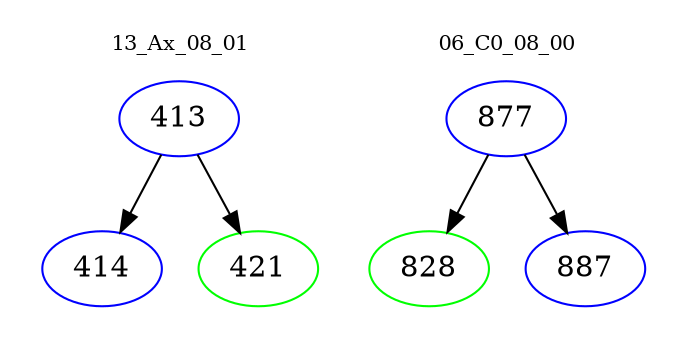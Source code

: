 digraph{
subgraph cluster_0 {
color = white
label = "13_Ax_08_01";
fontsize=10;
T0_413 [label="413", color="blue"]
T0_413 -> T0_414 [color="black"]
T0_414 [label="414", color="blue"]
T0_413 -> T0_421 [color="black"]
T0_421 [label="421", color="green"]
}
subgraph cluster_1 {
color = white
label = "06_C0_08_00";
fontsize=10;
T1_877 [label="877", color="blue"]
T1_877 -> T1_828 [color="black"]
T1_828 [label="828", color="green"]
T1_877 -> T1_887 [color="black"]
T1_887 [label="887", color="blue"]
}
}
